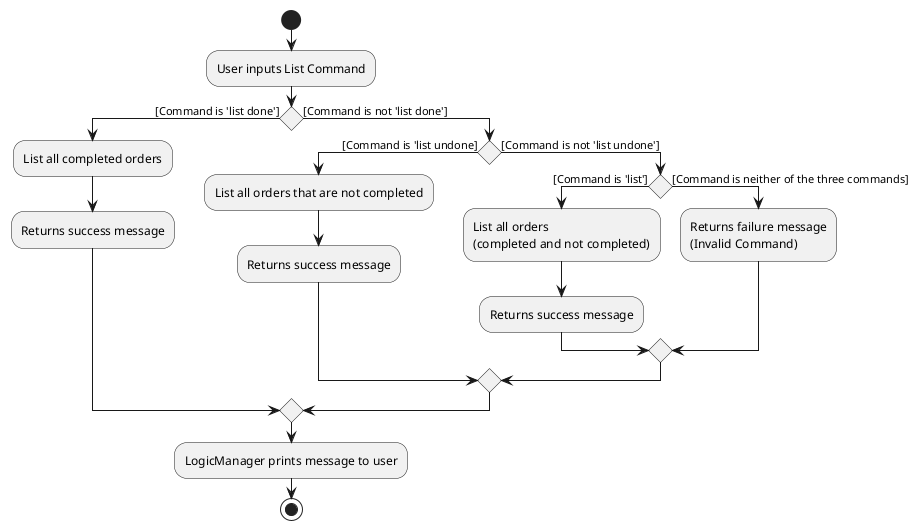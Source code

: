 @startuml
start
:User inputs List Command;

If () then ([Command is 'list done'])
    :List all completed orders;
    :Returns success message;
else ([Command is not 'list done'])
    If () then ([Command is 'list undone])
        :List all orders that are not completed;
        :Returns success message;
        else ([Command is not 'list undone'])
            If () then ([Command is 'list'])
                :List all orders
                (completed and not completed);
                :Returns success message;
            else ([Command is neither of the three commands])
                :Returns failure message
                (Invalid Command);

        endif
endif
endif
:LogicManager prints message to user;

stop
@enduml
